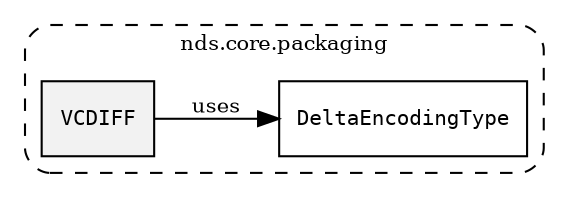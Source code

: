 /**
 * This dot file creates symbol collaboration diagram for VCDIFF.
 */
digraph ZSERIO
{
    node [shape=box, fontsize=10];
    rankdir="LR";
    fontsize=10;
    tooltip="VCDIFF collaboration diagram";

    subgraph "cluster_nds.core.packaging"
    {
        style="dashed, rounded";
        label="nds.core.packaging";
        tooltip="Package nds.core.packaging";
        href="../../../content/packages/nds.core.packaging.html#Package-nds-core-packaging";
        target="_parent";

        "VCDIFF" [style="filled", fillcolor="#0000000D", target="_parent", label=<<font face="monospace"><table align="center" border="0" cellspacing="0" cellpadding="0"><tr><td href="../../../content/packages/nds.core.packaging.html#Constant-VCDIFF" title="Constant defined in nds.core.packaging">VCDIFF</td></tr></table></font>>];
        "DeltaEncodingType" [target="_parent", label=<<font face="monospace"><table align="center" border="0" cellspacing="0" cellpadding="0"><tr><td href="../../../content/packages/nds.core.packaging.html#Subtype-DeltaEncodingType" title="Subtype defined in nds.core.packaging">DeltaEncodingType</td></tr></table></font>>];
    }

    "VCDIFF" -> "DeltaEncodingType" [label="uses", fontsize=10];
}
